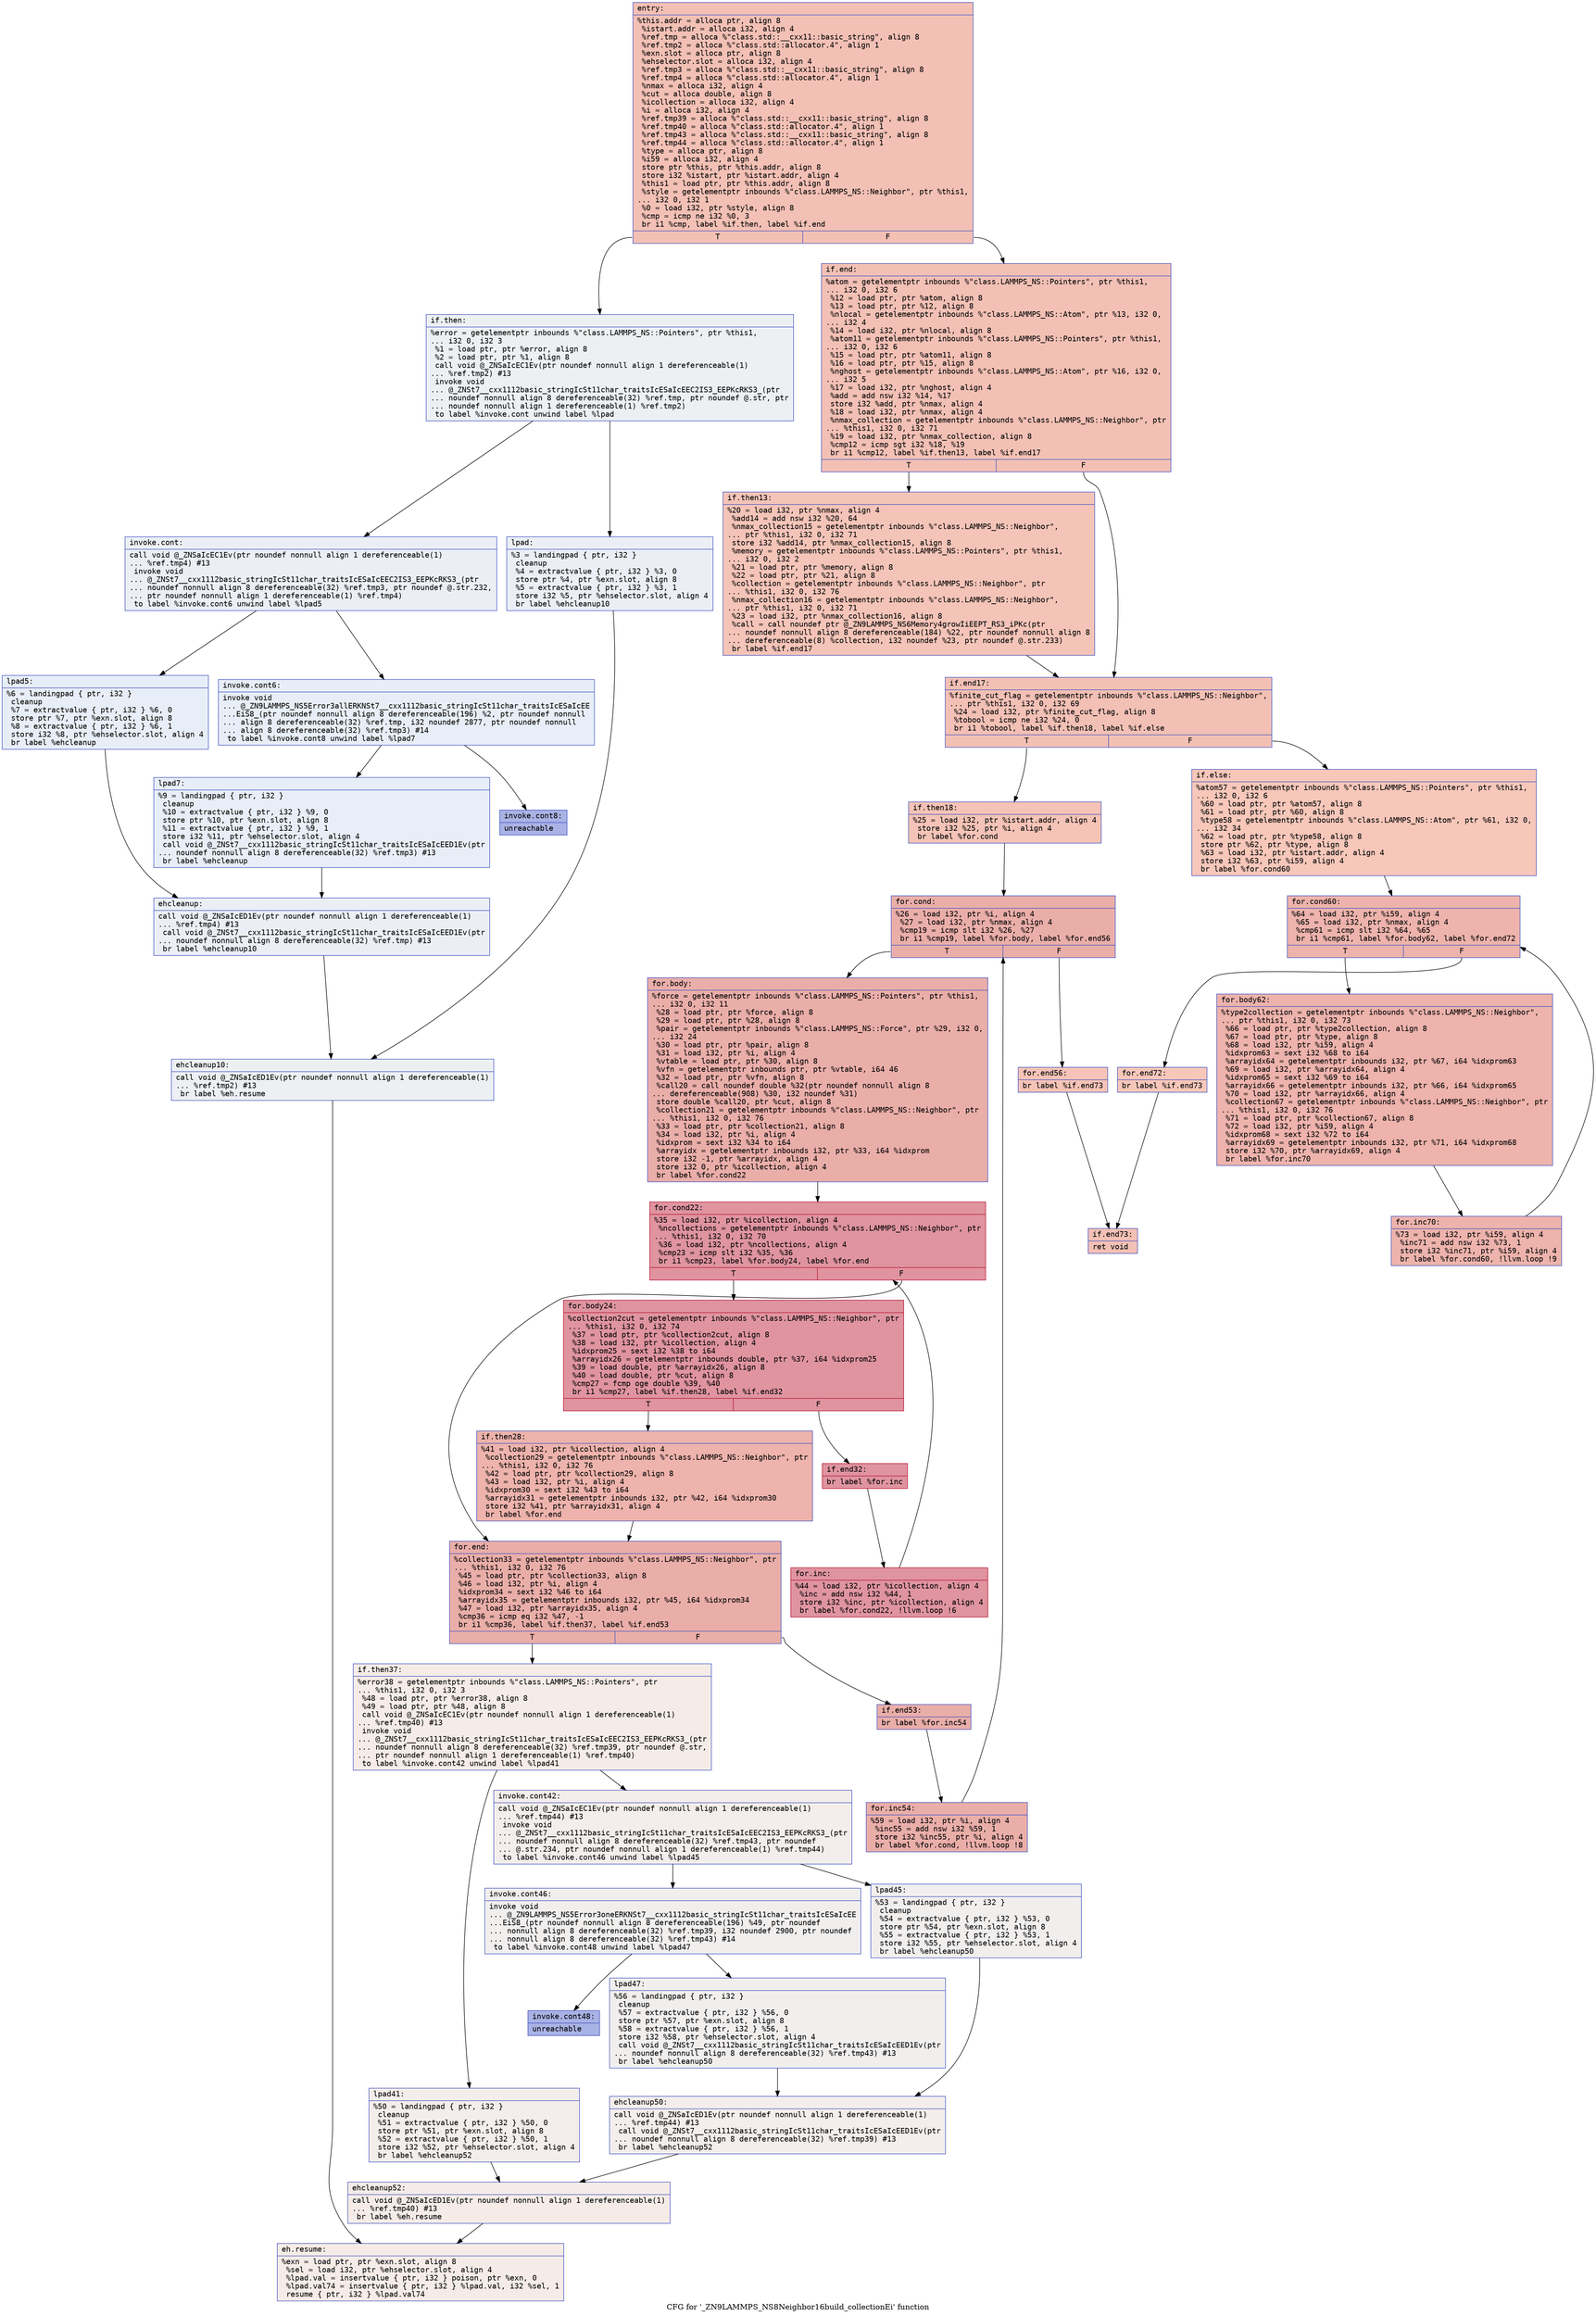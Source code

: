 digraph "CFG for '_ZN9LAMMPS_NS8Neighbor16build_collectionEi' function" {
	label="CFG for '_ZN9LAMMPS_NS8Neighbor16build_collectionEi' function";

	Node0x5563be03fed0 [shape=record,color="#3d50c3ff", style=filled, fillcolor="#e5705870" fontname="Courier",label="{entry:\l|  %this.addr = alloca ptr, align 8\l  %istart.addr = alloca i32, align 4\l  %ref.tmp = alloca %\"class.std::__cxx11::basic_string\", align 8\l  %ref.tmp2 = alloca %\"class.std::allocator.4\", align 1\l  %exn.slot = alloca ptr, align 8\l  %ehselector.slot = alloca i32, align 4\l  %ref.tmp3 = alloca %\"class.std::__cxx11::basic_string\", align 8\l  %ref.tmp4 = alloca %\"class.std::allocator.4\", align 1\l  %nmax = alloca i32, align 4\l  %cut = alloca double, align 8\l  %icollection = alloca i32, align 4\l  %i = alloca i32, align 4\l  %ref.tmp39 = alloca %\"class.std::__cxx11::basic_string\", align 8\l  %ref.tmp40 = alloca %\"class.std::allocator.4\", align 1\l  %ref.tmp43 = alloca %\"class.std::__cxx11::basic_string\", align 8\l  %ref.tmp44 = alloca %\"class.std::allocator.4\", align 1\l  %type = alloca ptr, align 8\l  %i59 = alloca i32, align 4\l  store ptr %this, ptr %this.addr, align 8\l  store i32 %istart, ptr %istart.addr, align 4\l  %this1 = load ptr, ptr %this.addr, align 8\l  %style = getelementptr inbounds %\"class.LAMMPS_NS::Neighbor\", ptr %this1,\l... i32 0, i32 1\l  %0 = load i32, ptr %style, align 8\l  %cmp = icmp ne i32 %0, 3\l  br i1 %cmp, label %if.then, label %if.end\l|{<s0>T|<s1>F}}"];
	Node0x5563be03fed0:s0 -> Node0x5563be04e0b0[tooltip="entry -> if.then\nProbability 0.00%" ];
	Node0x5563be03fed0:s1 -> Node0x5563be040500[tooltip="entry -> if.end\nProbability 100.00%" ];
	Node0x5563be04e0b0 [shape=record,color="#3d50c3ff", style=filled, fillcolor="#d6dce470" fontname="Courier",label="{if.then:\l|  %error = getelementptr inbounds %\"class.LAMMPS_NS::Pointers\", ptr %this1,\l... i32 0, i32 3\l  %1 = load ptr, ptr %error, align 8\l  %2 = load ptr, ptr %1, align 8\l  call void @_ZNSaIcEC1Ev(ptr noundef nonnull align 1 dereferenceable(1)\l... %ref.tmp2) #13\l  invoke void\l... @_ZNSt7__cxx1112basic_stringIcSt11char_traitsIcESaIcEEC2IS3_EEPKcRKS3_(ptr\l... noundef nonnull align 8 dereferenceable(32) %ref.tmp, ptr noundef @.str, ptr\l... noundef nonnull align 1 dereferenceable(1) %ref.tmp2)\l          to label %invoke.cont unwind label %lpad\l}"];
	Node0x5563be04e0b0 -> Node0x5563be04e740[tooltip="if.then -> invoke.cont\nProbability 50.00%" ];
	Node0x5563be04e0b0 -> Node0x5563be04e7c0[tooltip="if.then -> lpad\nProbability 50.00%" ];
	Node0x5563be04e740 [shape=record,color="#3d50c3ff", style=filled, fillcolor="#d1dae970" fontname="Courier",label="{invoke.cont:\l|  call void @_ZNSaIcEC1Ev(ptr noundef nonnull align 1 dereferenceable(1)\l... %ref.tmp4) #13\l  invoke void\l... @_ZNSt7__cxx1112basic_stringIcSt11char_traitsIcESaIcEEC2IS3_EEPKcRKS3_(ptr\l... noundef nonnull align 8 dereferenceable(32) %ref.tmp3, ptr noundef @.str.232,\l... ptr noundef nonnull align 1 dereferenceable(1) %ref.tmp4)\l          to label %invoke.cont6 unwind label %lpad5\l}"];
	Node0x5563be04e740 -> Node0x5563be04eac0[tooltip="invoke.cont -> invoke.cont6\nProbability 50.00%" ];
	Node0x5563be04e740 -> Node0x5563be04eb10[tooltip="invoke.cont -> lpad5\nProbability 50.00%" ];
	Node0x5563be04eac0 [shape=record,color="#3d50c3ff", style=filled, fillcolor="#cbd8ee70" fontname="Courier",label="{invoke.cont6:\l|  invoke void\l... @_ZN9LAMMPS_NS5Error3allERKNSt7__cxx1112basic_stringIcSt11char_traitsIcESaIcEE\l...EiS8_(ptr noundef nonnull align 8 dereferenceable(196) %2, ptr noundef nonnull\l... align 8 dereferenceable(32) %ref.tmp, i32 noundef 2877, ptr noundef nonnull\l... align 8 dereferenceable(32) %ref.tmp3) #14\l          to label %invoke.cont8 unwind label %lpad7\l}"];
	Node0x5563be04eac0 -> Node0x5563be04ea70[tooltip="invoke.cont6 -> invoke.cont8\nProbability 0.00%" ];
	Node0x5563be04eac0 -> Node0x5563be04ed70[tooltip="invoke.cont6 -> lpad7\nProbability 100.00%" ];
	Node0x5563be04ea70 [shape=record,color="#3d50c3ff", style=filled, fillcolor="#3d50c370" fontname="Courier",label="{invoke.cont8:\l|  unreachable\l}"];
	Node0x5563be04e7c0 [shape=record,color="#3d50c3ff", style=filled, fillcolor="#d1dae970" fontname="Courier",label="{lpad:\l|  %3 = landingpad \{ ptr, i32 \}\l          cleanup\l  %4 = extractvalue \{ ptr, i32 \} %3, 0\l  store ptr %4, ptr %exn.slot, align 8\l  %5 = extractvalue \{ ptr, i32 \} %3, 1\l  store i32 %5, ptr %ehselector.slot, align 4\l  br label %ehcleanup10\l}"];
	Node0x5563be04e7c0 -> Node0x5563be04f330[tooltip="lpad -> ehcleanup10\nProbability 100.00%" ];
	Node0x5563be04eb10 [shape=record,color="#3d50c3ff", style=filled, fillcolor="#cbd8ee70" fontname="Courier",label="{lpad5:\l|  %6 = landingpad \{ ptr, i32 \}\l          cleanup\l  %7 = extractvalue \{ ptr, i32 \} %6, 0\l  store ptr %7, ptr %exn.slot, align 8\l  %8 = extractvalue \{ ptr, i32 \} %6, 1\l  store i32 %8, ptr %ehselector.slot, align 4\l  br label %ehcleanup\l}"];
	Node0x5563be04eb10 -> Node0x5563be04f680[tooltip="lpad5 -> ehcleanup\nProbability 100.00%" ];
	Node0x5563be04ed70 [shape=record,color="#3d50c3ff", style=filled, fillcolor="#cbd8ee70" fontname="Courier",label="{lpad7:\l|  %9 = landingpad \{ ptr, i32 \}\l          cleanup\l  %10 = extractvalue \{ ptr, i32 \} %9, 0\l  store ptr %10, ptr %exn.slot, align 8\l  %11 = extractvalue \{ ptr, i32 \} %9, 1\l  store i32 %11, ptr %ehselector.slot, align 4\l  call void @_ZNSt7__cxx1112basic_stringIcSt11char_traitsIcESaIcEED1Ev(ptr\l... noundef nonnull align 8 dereferenceable(32) %ref.tmp3) #13\l  br label %ehcleanup\l}"];
	Node0x5563be04ed70 -> Node0x5563be04f680[tooltip="lpad7 -> ehcleanup\nProbability 100.00%" ];
	Node0x5563be04f680 [shape=record,color="#3d50c3ff", style=filled, fillcolor="#d1dae970" fontname="Courier",label="{ehcleanup:\l|  call void @_ZNSaIcED1Ev(ptr noundef nonnull align 1 dereferenceable(1)\l... %ref.tmp4) #13\l  call void @_ZNSt7__cxx1112basic_stringIcSt11char_traitsIcESaIcEED1Ev(ptr\l... noundef nonnull align 8 dereferenceable(32) %ref.tmp) #13\l  br label %ehcleanup10\l}"];
	Node0x5563be04f680 -> Node0x5563be04f330[tooltip="ehcleanup -> ehcleanup10\nProbability 100.00%" ];
	Node0x5563be04f330 [shape=record,color="#3d50c3ff", style=filled, fillcolor="#d6dce470" fontname="Courier",label="{ehcleanup10:\l|  call void @_ZNSaIcED1Ev(ptr noundef nonnull align 1 dereferenceable(1)\l... %ref.tmp2) #13\l  br label %eh.resume\l}"];
	Node0x5563be04f330 -> Node0x5563be04ff30[tooltip="ehcleanup10 -> eh.resume\nProbability 100.00%" ];
	Node0x5563be040500 [shape=record,color="#3d50c3ff", style=filled, fillcolor="#e5705870" fontname="Courier",label="{if.end:\l|  %atom = getelementptr inbounds %\"class.LAMMPS_NS::Pointers\", ptr %this1,\l... i32 0, i32 6\l  %12 = load ptr, ptr %atom, align 8\l  %13 = load ptr, ptr %12, align 8\l  %nlocal = getelementptr inbounds %\"class.LAMMPS_NS::Atom\", ptr %13, i32 0,\l... i32 4\l  %14 = load i32, ptr %nlocal, align 8\l  %atom11 = getelementptr inbounds %\"class.LAMMPS_NS::Pointers\", ptr %this1,\l... i32 0, i32 6\l  %15 = load ptr, ptr %atom11, align 8\l  %16 = load ptr, ptr %15, align 8\l  %nghost = getelementptr inbounds %\"class.LAMMPS_NS::Atom\", ptr %16, i32 0,\l... i32 5\l  %17 = load i32, ptr %nghost, align 4\l  %add = add nsw i32 %14, %17\l  store i32 %add, ptr %nmax, align 4\l  %18 = load i32, ptr %nmax, align 4\l  %nmax_collection = getelementptr inbounds %\"class.LAMMPS_NS::Neighbor\", ptr\l... %this1, i32 0, i32 71\l  %19 = load i32, ptr %nmax_collection, align 8\l  %cmp12 = icmp sgt i32 %18, %19\l  br i1 %cmp12, label %if.then13, label %if.end17\l|{<s0>T|<s1>F}}"];
	Node0x5563be040500:s0 -> Node0x5563be050a70[tooltip="if.end -> if.then13\nProbability 50.00%" ];
	Node0x5563be040500:s1 -> Node0x5563be050ac0[tooltip="if.end -> if.end17\nProbability 50.00%" ];
	Node0x5563be050a70 [shape=record,color="#3d50c3ff", style=filled, fillcolor="#e97a5f70" fontname="Courier",label="{if.then13:\l|  %20 = load i32, ptr %nmax, align 4\l  %add14 = add nsw i32 %20, 64\l  %nmax_collection15 = getelementptr inbounds %\"class.LAMMPS_NS::Neighbor\",\l... ptr %this1, i32 0, i32 71\l  store i32 %add14, ptr %nmax_collection15, align 8\l  %memory = getelementptr inbounds %\"class.LAMMPS_NS::Pointers\", ptr %this1,\l... i32 0, i32 2\l  %21 = load ptr, ptr %memory, align 8\l  %22 = load ptr, ptr %21, align 8\l  %collection = getelementptr inbounds %\"class.LAMMPS_NS::Neighbor\", ptr\l... %this1, i32 0, i32 76\l  %nmax_collection16 = getelementptr inbounds %\"class.LAMMPS_NS::Neighbor\",\l... ptr %this1, i32 0, i32 71\l  %23 = load i32, ptr %nmax_collection16, align 8\l  %call = call noundef ptr @_ZN9LAMMPS_NS6Memory4growIiEEPT_RS3_iPKc(ptr\l... noundef nonnull align 8 dereferenceable(184) %22, ptr noundef nonnull align 8\l... dereferenceable(8) %collection, i32 noundef %23, ptr noundef @.str.233)\l  br label %if.end17\l}"];
	Node0x5563be050a70 -> Node0x5563be050ac0[tooltip="if.then13 -> if.end17\nProbability 100.00%" ];
	Node0x5563be050ac0 [shape=record,color="#3d50c3ff", style=filled, fillcolor="#e5705870" fontname="Courier",label="{if.end17:\l|  %finite_cut_flag = getelementptr inbounds %\"class.LAMMPS_NS::Neighbor\",\l... ptr %this1, i32 0, i32 69\l  %24 = load i32, ptr %finite_cut_flag, align 8\l  %tobool = icmp ne i32 %24, 0\l  br i1 %tobool, label %if.then18, label %if.else\l|{<s0>T|<s1>F}}"];
	Node0x5563be050ac0:s0 -> Node0x5563be051ad0[tooltip="if.end17 -> if.then18\nProbability 62.50%" ];
	Node0x5563be050ac0:s1 -> Node0x5563be051b20[tooltip="if.end17 -> if.else\nProbability 37.50%" ];
	Node0x5563be051ad0 [shape=record,color="#3d50c3ff", style=filled, fillcolor="#e8765c70" fontname="Courier",label="{if.then18:\l|  %25 = load i32, ptr %istart.addr, align 4\l  store i32 %25, ptr %i, align 4\l  br label %for.cond\l}"];
	Node0x5563be051ad0 -> Node0x5563be051d60[tooltip="if.then18 -> for.cond\nProbability 100.00%" ];
	Node0x5563be051d60 [shape=record,color="#3d50c3ff", style=filled, fillcolor="#d0473d70" fontname="Courier",label="{for.cond:\l|  %26 = load i32, ptr %i, align 4\l  %27 = load i32, ptr %nmax, align 4\l  %cmp19 = icmp slt i32 %26, %27\l  br i1 %cmp19, label %for.body, label %for.end56\l|{<s0>T|<s1>F}}"];
	Node0x5563be051d60:s0 -> Node0x5563be051fd0[tooltip="for.cond -> for.body\nProbability 96.88%" ];
	Node0x5563be051d60:s1 -> Node0x5563be052050[tooltip="for.cond -> for.end56\nProbability 3.12%" ];
	Node0x5563be051fd0 [shape=record,color="#3d50c3ff", style=filled, fillcolor="#d0473d70" fontname="Courier",label="{for.body:\l|  %force = getelementptr inbounds %\"class.LAMMPS_NS::Pointers\", ptr %this1,\l... i32 0, i32 11\l  %28 = load ptr, ptr %force, align 8\l  %29 = load ptr, ptr %28, align 8\l  %pair = getelementptr inbounds %\"class.LAMMPS_NS::Force\", ptr %29, i32 0,\l... i32 24\l  %30 = load ptr, ptr %pair, align 8\l  %31 = load i32, ptr %i, align 4\l  %vtable = load ptr, ptr %30, align 8\l  %vfn = getelementptr inbounds ptr, ptr %vtable, i64 46\l  %32 = load ptr, ptr %vfn, align 8\l  %call20 = call noundef double %32(ptr noundef nonnull align 8\l... dereferenceable(908) %30, i32 noundef %31)\l  store double %call20, ptr %cut, align 8\l  %collection21 = getelementptr inbounds %\"class.LAMMPS_NS::Neighbor\", ptr\l... %this1, i32 0, i32 76\l  %33 = load ptr, ptr %collection21, align 8\l  %34 = load i32, ptr %i, align 4\l  %idxprom = sext i32 %34 to i64\l  %arrayidx = getelementptr inbounds i32, ptr %33, i64 %idxprom\l  store i32 -1, ptr %arrayidx, align 4\l  store i32 0, ptr %icollection, align 4\l  br label %for.cond22\l}"];
	Node0x5563be051fd0 -> Node0x5563be052e10[tooltip="for.body -> for.cond22\nProbability 100.00%" ];
	Node0x5563be052e10 [shape=record,color="#b70d28ff", style=filled, fillcolor="#b70d2870" fontname="Courier",label="{for.cond22:\l|  %35 = load i32, ptr %icollection, align 4\l  %ncollections = getelementptr inbounds %\"class.LAMMPS_NS::Neighbor\", ptr\l... %this1, i32 0, i32 70\l  %36 = load i32, ptr %ncollections, align 4\l  %cmp23 = icmp slt i32 %35, %36\l  br i1 %cmp23, label %for.body24, label %for.end\l|{<s0>T|<s1>F}}"];
	Node0x5563be052e10:s0 -> Node0x5563be0531a0[tooltip="for.cond22 -> for.body24\nProbability 96.88%" ];
	Node0x5563be052e10:s1 -> Node0x5563be053220[tooltip="for.cond22 -> for.end\nProbability 3.12%" ];
	Node0x5563be0531a0 [shape=record,color="#b70d28ff", style=filled, fillcolor="#b70d2870" fontname="Courier",label="{for.body24:\l|  %collection2cut = getelementptr inbounds %\"class.LAMMPS_NS::Neighbor\", ptr\l... %this1, i32 0, i32 74\l  %37 = load ptr, ptr %collection2cut, align 8\l  %38 = load i32, ptr %icollection, align 4\l  %idxprom25 = sext i32 %38 to i64\l  %arrayidx26 = getelementptr inbounds double, ptr %37, i64 %idxprom25\l  %39 = load double, ptr %arrayidx26, align 8\l  %40 = load double, ptr %cut, align 8\l  %cmp27 = fcmp oge double %39, %40\l  br i1 %cmp27, label %if.then28, label %if.end32\l|{<s0>T|<s1>F}}"];
	Node0x5563be0531a0:s0 -> Node0x5563be0538b0[tooltip="for.body24 -> if.then28\nProbability 3.12%" ];
	Node0x5563be0531a0:s1 -> Node0x5563be053930[tooltip="for.body24 -> if.end32\nProbability 96.88%" ];
	Node0x5563be0538b0 [shape=record,color="#3d50c3ff", style=filled, fillcolor="#d6524470" fontname="Courier",label="{if.then28:\l|  %41 = load i32, ptr %icollection, align 4\l  %collection29 = getelementptr inbounds %\"class.LAMMPS_NS::Neighbor\", ptr\l... %this1, i32 0, i32 76\l  %42 = load ptr, ptr %collection29, align 8\l  %43 = load i32, ptr %i, align 4\l  %idxprom30 = sext i32 %43 to i64\l  %arrayidx31 = getelementptr inbounds i32, ptr %42, i64 %idxprom30\l  store i32 %41, ptr %arrayidx31, align 4\l  br label %for.end\l}"];
	Node0x5563be0538b0 -> Node0x5563be053220[tooltip="if.then28 -> for.end\nProbability 100.00%" ];
	Node0x5563be053930 [shape=record,color="#b70d28ff", style=filled, fillcolor="#b70d2870" fontname="Courier",label="{if.end32:\l|  br label %for.inc\l}"];
	Node0x5563be053930 -> Node0x5563be053fb0[tooltip="if.end32 -> for.inc\nProbability 100.00%" ];
	Node0x5563be053fb0 [shape=record,color="#b70d28ff", style=filled, fillcolor="#b70d2870" fontname="Courier",label="{for.inc:\l|  %44 = load i32, ptr %icollection, align 4\l  %inc = add nsw i32 %44, 1\l  store i32 %inc, ptr %icollection, align 4\l  br label %for.cond22, !llvm.loop !6\l}"];
	Node0x5563be053fb0 -> Node0x5563be052e10[tooltip="for.inc -> for.cond22\nProbability 100.00%" ];
	Node0x5563be053220 [shape=record,color="#3d50c3ff", style=filled, fillcolor="#d0473d70" fontname="Courier",label="{for.end:\l|  %collection33 = getelementptr inbounds %\"class.LAMMPS_NS::Neighbor\", ptr\l... %this1, i32 0, i32 76\l  %45 = load ptr, ptr %collection33, align 8\l  %46 = load i32, ptr %i, align 4\l  %idxprom34 = sext i32 %46 to i64\l  %arrayidx35 = getelementptr inbounds i32, ptr %45, i64 %idxprom34\l  %47 = load i32, ptr %arrayidx35, align 4\l  %cmp36 = icmp eq i32 %47, -1\l  br i1 %cmp36, label %if.then37, label %if.end53\l|{<s0>T|<s1>F}}"];
	Node0x5563be053220:s0 -> Node0x5563be055080[tooltip="for.end -> if.then37\nProbability 0.00%" ];
	Node0x5563be053220:s1 -> Node0x5563be055100[tooltip="for.end -> if.end53\nProbability 100.00%" ];
	Node0x5563be055080 [shape=record,color="#3d50c3ff", style=filled, fillcolor="#ead5c970" fontname="Courier",label="{if.then37:\l|  %error38 = getelementptr inbounds %\"class.LAMMPS_NS::Pointers\", ptr\l... %this1, i32 0, i32 3\l  %48 = load ptr, ptr %error38, align 8\l  %49 = load ptr, ptr %48, align 8\l  call void @_ZNSaIcEC1Ev(ptr noundef nonnull align 1 dereferenceable(1)\l... %ref.tmp40) #13\l  invoke void\l... @_ZNSt7__cxx1112basic_stringIcSt11char_traitsIcESaIcEEC2IS3_EEPKcRKS3_(ptr\l... noundef nonnull align 8 dereferenceable(32) %ref.tmp39, ptr noundef @.str,\l... ptr noundef nonnull align 1 dereferenceable(1) %ref.tmp40)\l          to label %invoke.cont42 unwind label %lpad41\l}"];
	Node0x5563be055080 -> Node0x5563be055590[tooltip="if.then37 -> invoke.cont42\nProbability 50.00%" ];
	Node0x5563be055080 -> Node0x5563be055610[tooltip="if.then37 -> lpad41\nProbability 50.00%" ];
	Node0x5563be055590 [shape=record,color="#3d50c3ff", style=filled, fillcolor="#e5d8d170" fontname="Courier",label="{invoke.cont42:\l|  call void @_ZNSaIcEC1Ev(ptr noundef nonnull align 1 dereferenceable(1)\l... %ref.tmp44) #13\l  invoke void\l... @_ZNSt7__cxx1112basic_stringIcSt11char_traitsIcESaIcEEC2IS3_EEPKcRKS3_(ptr\l... noundef nonnull align 8 dereferenceable(32) %ref.tmp43, ptr noundef\l... @.str.234, ptr noundef nonnull align 1 dereferenceable(1) %ref.tmp44)\l          to label %invoke.cont46 unwind label %lpad45\l}"];
	Node0x5563be055590 -> Node0x5563be055930[tooltip="invoke.cont42 -> invoke.cont46\nProbability 50.00%" ];
	Node0x5563be055590 -> Node0x5563be055980[tooltip="invoke.cont42 -> lpad45\nProbability 50.00%" ];
	Node0x5563be055930 [shape=record,color="#3d50c3ff", style=filled, fillcolor="#e0dbd870" fontname="Courier",label="{invoke.cont46:\l|  invoke void\l... @_ZN9LAMMPS_NS5Error3oneERKNSt7__cxx1112basic_stringIcSt11char_traitsIcESaIcEE\l...EiS8_(ptr noundef nonnull align 8 dereferenceable(196) %49, ptr noundef\l... nonnull align 8 dereferenceable(32) %ref.tmp39, i32 noundef 2900, ptr noundef\l... nonnull align 8 dereferenceable(32) %ref.tmp43) #14\l          to label %invoke.cont48 unwind label %lpad47\l}"];
	Node0x5563be055930 -> Node0x5563be0558e0[tooltip="invoke.cont46 -> invoke.cont48\nProbability 0.00%" ];
	Node0x5563be055930 -> Node0x5563be055ca0[tooltip="invoke.cont46 -> lpad47\nProbability 100.00%" ];
	Node0x5563be0558e0 [shape=record,color="#3d50c3ff", style=filled, fillcolor="#3d50c370" fontname="Courier",label="{invoke.cont48:\l|  unreachable\l}"];
	Node0x5563be055610 [shape=record,color="#3d50c3ff", style=filled, fillcolor="#e5d8d170" fontname="Courier",label="{lpad41:\l|  %50 = landingpad \{ ptr, i32 \}\l          cleanup\l  %51 = extractvalue \{ ptr, i32 \} %50, 0\l  store ptr %51, ptr %exn.slot, align 8\l  %52 = extractvalue \{ ptr, i32 \} %50, 1\l  store i32 %52, ptr %ehselector.slot, align 4\l  br label %ehcleanup52\l}"];
	Node0x5563be055610 -> Node0x5563be056260[tooltip="lpad41 -> ehcleanup52\nProbability 100.00%" ];
	Node0x5563be055980 [shape=record,color="#3d50c3ff", style=filled, fillcolor="#e0dbd870" fontname="Courier",label="{lpad45:\l|  %53 = landingpad \{ ptr, i32 \}\l          cleanup\l  %54 = extractvalue \{ ptr, i32 \} %53, 0\l  store ptr %54, ptr %exn.slot, align 8\l  %55 = extractvalue \{ ptr, i32 \} %53, 1\l  store i32 %55, ptr %ehselector.slot, align 4\l  br label %ehcleanup50\l}"];
	Node0x5563be055980 -> Node0x5563be0514e0[tooltip="lpad45 -> ehcleanup50\nProbability 100.00%" ];
	Node0x5563be055ca0 [shape=record,color="#3d50c3ff", style=filled, fillcolor="#e0dbd870" fontname="Courier",label="{lpad47:\l|  %56 = landingpad \{ ptr, i32 \}\l          cleanup\l  %57 = extractvalue \{ ptr, i32 \} %56, 0\l  store ptr %57, ptr %exn.slot, align 8\l  %58 = extractvalue \{ ptr, i32 \} %56, 1\l  store i32 %58, ptr %ehselector.slot, align 4\l  call void @_ZNSt7__cxx1112basic_stringIcSt11char_traitsIcESaIcEED1Ev(ptr\l... noundef nonnull align 8 dereferenceable(32) %ref.tmp43) #13\l  br label %ehcleanup50\l}"];
	Node0x5563be055ca0 -> Node0x5563be0514e0[tooltip="lpad47 -> ehcleanup50\nProbability 100.00%" ];
	Node0x5563be0514e0 [shape=record,color="#3d50c3ff", style=filled, fillcolor="#e5d8d170" fontname="Courier",label="{ehcleanup50:\l|  call void @_ZNSaIcED1Ev(ptr noundef nonnull align 1 dereferenceable(1)\l... %ref.tmp44) #13\l  call void @_ZNSt7__cxx1112basic_stringIcSt11char_traitsIcESaIcEED1Ev(ptr\l... noundef nonnull align 8 dereferenceable(32) %ref.tmp39) #13\l  br label %ehcleanup52\l}"];
	Node0x5563be0514e0 -> Node0x5563be056260[tooltip="ehcleanup50 -> ehcleanup52\nProbability 100.00%" ];
	Node0x5563be056260 [shape=record,color="#3d50c3ff", style=filled, fillcolor="#ead5c970" fontname="Courier",label="{ehcleanup52:\l|  call void @_ZNSaIcED1Ev(ptr noundef nonnull align 1 dereferenceable(1)\l... %ref.tmp40) #13\l  br label %eh.resume\l}"];
	Node0x5563be056260 -> Node0x5563be04ff30[tooltip="ehcleanup52 -> eh.resume\nProbability 100.00%" ];
	Node0x5563be055100 [shape=record,color="#3d50c3ff", style=filled, fillcolor="#d0473d70" fontname="Courier",label="{if.end53:\l|  br label %for.inc54\l}"];
	Node0x5563be055100 -> Node0x5563be0574d0[tooltip="if.end53 -> for.inc54\nProbability 100.00%" ];
	Node0x5563be0574d0 [shape=record,color="#3d50c3ff", style=filled, fillcolor="#d0473d70" fontname="Courier",label="{for.inc54:\l|  %59 = load i32, ptr %i, align 4\l  %inc55 = add nsw i32 %59, 1\l  store i32 %inc55, ptr %i, align 4\l  br label %for.cond, !llvm.loop !8\l}"];
	Node0x5563be0574d0 -> Node0x5563be051d60[tooltip="for.inc54 -> for.cond\nProbability 100.00%" ];
	Node0x5563be052050 [shape=record,color="#3d50c3ff", style=filled, fillcolor="#e8765c70" fontname="Courier",label="{for.end56:\l|  br label %if.end73\l}"];
	Node0x5563be052050 -> Node0x5563be057900[tooltip="for.end56 -> if.end73\nProbability 100.00%" ];
	Node0x5563be051b20 [shape=record,color="#3d50c3ff", style=filled, fillcolor="#ec7f6370" fontname="Courier",label="{if.else:\l|  %atom57 = getelementptr inbounds %\"class.LAMMPS_NS::Pointers\", ptr %this1,\l... i32 0, i32 6\l  %60 = load ptr, ptr %atom57, align 8\l  %61 = load ptr, ptr %60, align 8\l  %type58 = getelementptr inbounds %\"class.LAMMPS_NS::Atom\", ptr %61, i32 0,\l... i32 34\l  %62 = load ptr, ptr %type58, align 8\l  store ptr %62, ptr %type, align 8\l  %63 = load i32, ptr %istart.addr, align 4\l  store i32 %63, ptr %i59, align 4\l  br label %for.cond60\l}"];
	Node0x5563be051b20 -> Node0x5563be057ef0[tooltip="if.else -> for.cond60\nProbability 100.00%" ];
	Node0x5563be057ef0 [shape=record,color="#3d50c3ff", style=filled, fillcolor="#d6524470" fontname="Courier",label="{for.cond60:\l|  %64 = load i32, ptr %i59, align 4\l  %65 = load i32, ptr %nmax, align 4\l  %cmp61 = icmp slt i32 %64, %65\l  br i1 %cmp61, label %for.body62, label %for.end72\l|{<s0>T|<s1>F}}"];
	Node0x5563be057ef0:s0 -> Node0x5563be058190[tooltip="for.cond60 -> for.body62\nProbability 96.88%" ];
	Node0x5563be057ef0:s1 -> Node0x5563be058210[tooltip="for.cond60 -> for.end72\nProbability 3.12%" ];
	Node0x5563be058190 [shape=record,color="#3d50c3ff", style=filled, fillcolor="#d6524470" fontname="Courier",label="{for.body62:\l|  %type2collection = getelementptr inbounds %\"class.LAMMPS_NS::Neighbor\",\l... ptr %this1, i32 0, i32 73\l  %66 = load ptr, ptr %type2collection, align 8\l  %67 = load ptr, ptr %type, align 8\l  %68 = load i32, ptr %i59, align 4\l  %idxprom63 = sext i32 %68 to i64\l  %arrayidx64 = getelementptr inbounds i32, ptr %67, i64 %idxprom63\l  %69 = load i32, ptr %arrayidx64, align 4\l  %idxprom65 = sext i32 %69 to i64\l  %arrayidx66 = getelementptr inbounds i32, ptr %66, i64 %idxprom65\l  %70 = load i32, ptr %arrayidx66, align 4\l  %collection67 = getelementptr inbounds %\"class.LAMMPS_NS::Neighbor\", ptr\l... %this1, i32 0, i32 76\l  %71 = load ptr, ptr %collection67, align 8\l  %72 = load i32, ptr %i59, align 4\l  %idxprom68 = sext i32 %72 to i64\l  %arrayidx69 = getelementptr inbounds i32, ptr %71, i64 %idxprom68\l  store i32 %70, ptr %arrayidx69, align 4\l  br label %for.inc70\l}"];
	Node0x5563be058190 -> Node0x5563be058d90[tooltip="for.body62 -> for.inc70\nProbability 100.00%" ];
	Node0x5563be058d90 [shape=record,color="#3d50c3ff", style=filled, fillcolor="#d6524470" fontname="Courier",label="{for.inc70:\l|  %73 = load i32, ptr %i59, align 4\l  %inc71 = add nsw i32 %73, 1\l  store i32 %inc71, ptr %i59, align 4\l  br label %for.cond60, !llvm.loop !9\l}"];
	Node0x5563be058d90 -> Node0x5563be057ef0[tooltip="for.inc70 -> for.cond60\nProbability 100.00%" ];
	Node0x5563be058210 [shape=record,color="#3d50c3ff", style=filled, fillcolor="#ec7f6370" fontname="Courier",label="{for.end72:\l|  br label %if.end73\l}"];
	Node0x5563be058210 -> Node0x5563be057900[tooltip="for.end72 -> if.end73\nProbability 100.00%" ];
	Node0x5563be057900 [shape=record,color="#3d50c3ff", style=filled, fillcolor="#e5705870" fontname="Courier",label="{if.end73:\l|  ret void\l}"];
	Node0x5563be04ff30 [shape=record,color="#3d50c3ff", style=filled, fillcolor="#ead5c970" fontname="Courier",label="{eh.resume:\l|  %exn = load ptr, ptr %exn.slot, align 8\l  %sel = load i32, ptr %ehselector.slot, align 4\l  %lpad.val = insertvalue \{ ptr, i32 \} poison, ptr %exn, 0\l  %lpad.val74 = insertvalue \{ ptr, i32 \} %lpad.val, i32 %sel, 1\l  resume \{ ptr, i32 \} %lpad.val74\l}"];
}
